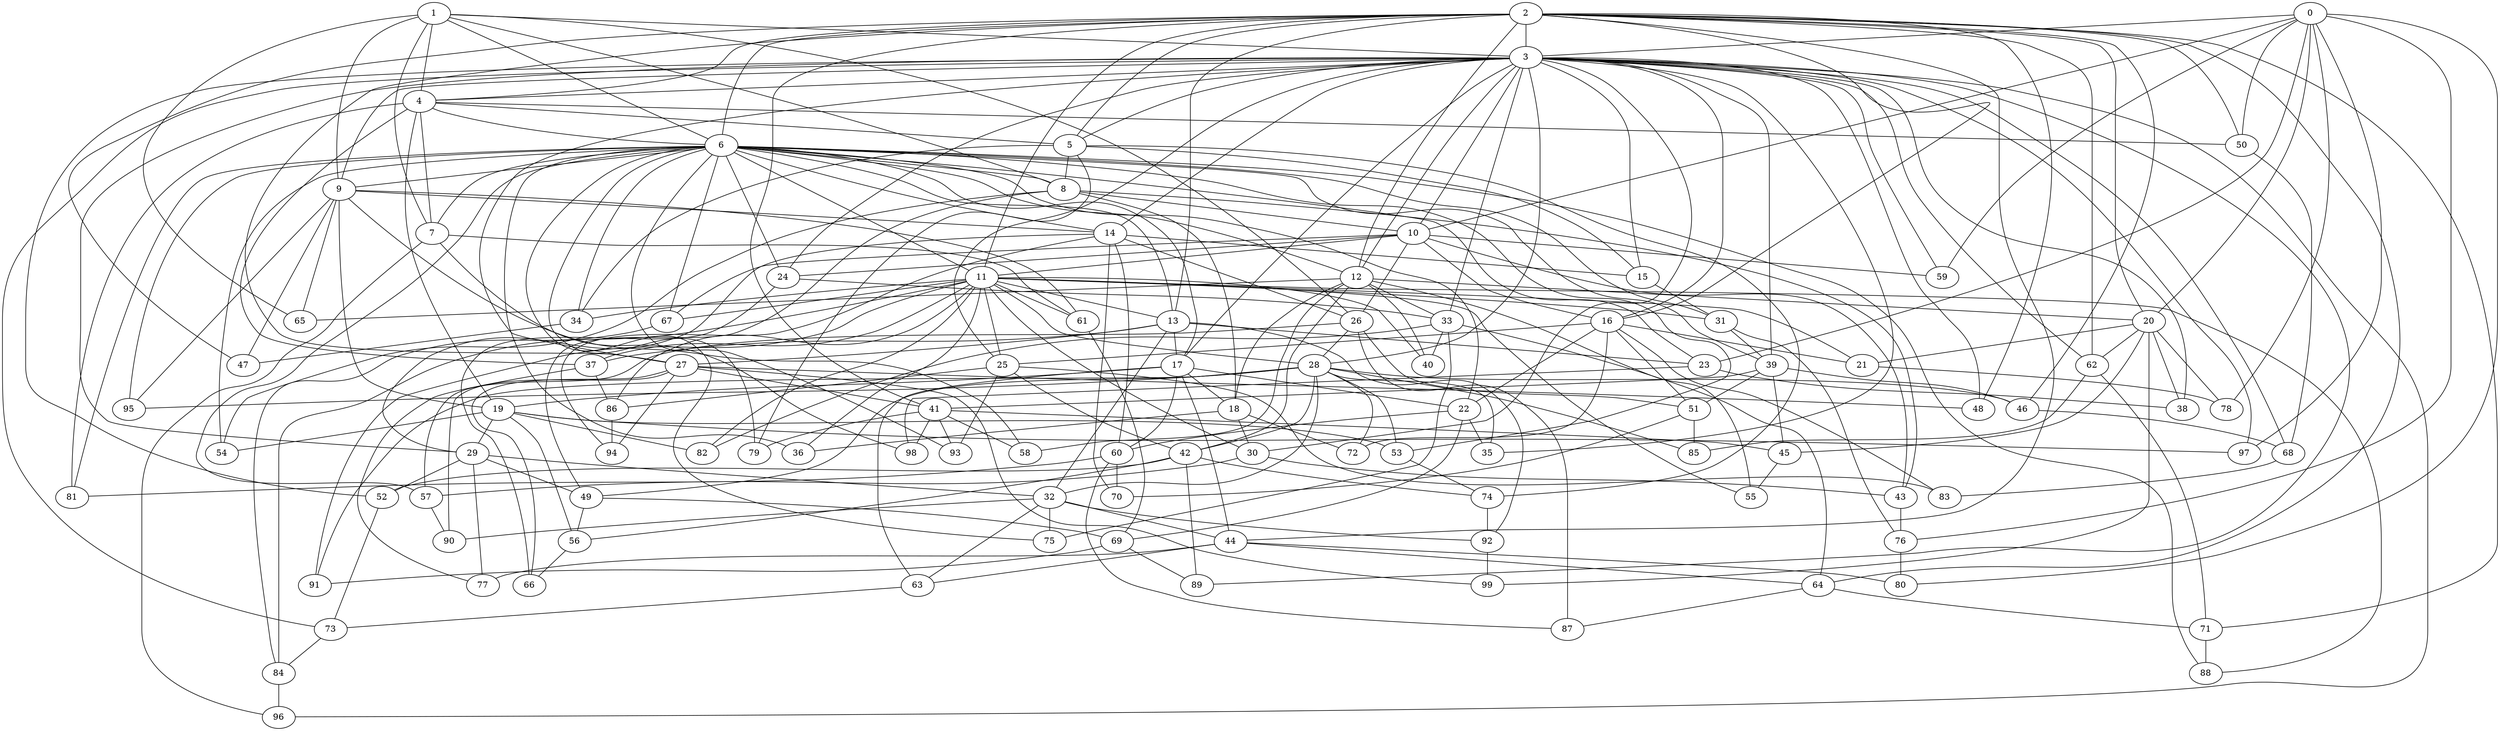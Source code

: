 strict graph "barabasi_albert_graph(100,3)" {
0;
1;
2;
3;
4;
5;
6;
7;
8;
9;
10;
11;
12;
13;
14;
15;
16;
17;
18;
19;
20;
21;
22;
23;
24;
25;
26;
27;
28;
29;
30;
31;
32;
33;
34;
35;
36;
37;
38;
39;
40;
41;
42;
43;
44;
45;
46;
47;
48;
49;
50;
51;
52;
53;
54;
55;
56;
57;
58;
59;
60;
61;
62;
63;
64;
65;
66;
67;
68;
69;
70;
71;
72;
73;
74;
75;
76;
77;
78;
79;
80;
81;
82;
83;
84;
85;
86;
87;
88;
89;
90;
91;
92;
93;
94;
95;
96;
97;
98;
99;
0 -- 97  [is_available=True, prob="0.115287752775"];
0 -- 3  [is_available=True, prob="0.0260998293832"];
0 -- 10  [is_available=True, prob="0.782355304937"];
0 -- 76  [is_available=True, prob="0.902144721149"];
0 -- 78  [is_available=True, prob="1.0"];
0 -- 80  [is_available=True, prob="0.339531589805"];
0 -- 50  [is_available=True, prob="0.281848598336"];
0 -- 20  [is_available=True, prob="0.182394335434"];
0 -- 23  [is_available=True, prob="0.896491184909"];
0 -- 59  [is_available=True, prob="0.30010491364"];
1 -- 65  [is_available=True, prob="0.577502653369"];
1 -- 3  [is_available=True, prob="1.0"];
1 -- 4  [is_available=True, prob="0.505434035847"];
1 -- 6  [is_available=True, prob="0.844123138075"];
1 -- 7  [is_available=True, prob="0.835157736261"];
1 -- 8  [is_available=True, prob="0.563817923317"];
1 -- 9  [is_available=True, prob="0.69865507621"];
1 -- 26  [is_available=True, prob="0.369563048618"];
2 -- 64  [is_available=True, prob="0.963005963889"];
2 -- 48  [is_available=True, prob="0.764237501548"];
2 -- 3  [is_available=True, prob="1.0"];
2 -- 4  [is_available=True, prob="0.965757459108"];
2 -- 5  [is_available=True, prob="0.890648568861"];
2 -- 6  [is_available=True, prob="1.0"];
2 -- 47  [is_available=True, prob="0.96139663367"];
2 -- 41  [is_available=True, prob="0.835584445704"];
2 -- 11  [is_available=True, prob="0.9996620862"];
2 -- 12  [is_available=True, prob="0.516806868726"];
2 -- 13  [is_available=True, prob="0.0739582555063"];
2 -- 46  [is_available=True, prob="0.666645008753"];
2 -- 44  [is_available=True, prob="0.00778954049885"];
2 -- 16  [is_available=True, prob="0.793135580326"];
2 -- 50  [is_available=True, prob="0.993808915587"];
2 -- 20  [is_available=True, prob="0.835406866984"];
2 -- 71  [is_available=True, prob="0.203877722254"];
2 -- 27  [is_available=True, prob="0.609107496897"];
2 -- 62  [is_available=True, prob="0.449379565966"];
3 -- 4  [is_available=True, prob="0.490682560549"];
3 -- 5  [is_available=True, prob="0.768794035327"];
3 -- 9  [is_available=True, prob="0.413864829687"];
3 -- 10  [is_available=True, prob="1.0"];
3 -- 12  [is_available=True, prob="0.514866374381"];
3 -- 14  [is_available=True, prob="0.210073769523"];
3 -- 15  [is_available=True, prob="1.0"];
3 -- 16  [is_available=True, prob="0.892154134821"];
3 -- 17  [is_available=True, prob="0.499626757049"];
3 -- 24  [is_available=True, prob="0.366505654813"];
3 -- 25  [is_available=True, prob="0.205081404654"];
3 -- 27  [is_available=True, prob="0.531681076317"];
3 -- 28  [is_available=True, prob="0.485304862214"];
3 -- 29  [is_available=True, prob="0.564153333347"];
3 -- 30  [is_available=True, prob="0.202554608722"];
3 -- 33  [is_available=True, prob="1.0"];
3 -- 35  [is_available=True, prob="0.741078532381"];
3 -- 38  [is_available=True, prob="0.582252244077"];
3 -- 39  [is_available=True, prob="0.177529893748"];
3 -- 48  [is_available=True, prob="0.492907382232"];
3 -- 52  [is_available=True, prob="0.684328477403"];
3 -- 59  [is_available=True, prob="0.467775131821"];
3 -- 62  [is_available=True, prob="0.149053354524"];
3 -- 68  [is_available=True, prob="0.736597948506"];
3 -- 73  [is_available=True, prob="1.0"];
3 -- 89  [is_available=True, prob="0.304886744354"];
3 -- 96  [is_available=True, prob="0.329482303764"];
3 -- 97  [is_available=True, prob="0.0726083065171"];
4 -- 5  [is_available=True, prob="0.522572414146"];
4 -- 6  [is_available=True, prob="0.189154508565"];
4 -- 7  [is_available=True, prob="0.864653044507"];
4 -- 81  [is_available=True, prob="0.626816135673"];
4 -- 50  [is_available=True, prob="0.648413136252"];
4 -- 19  [is_available=True, prob="1.0"];
4 -- 37  [is_available=True, prob="0.733418310213"];
5 -- 8  [is_available=True, prob="0.60848282614"];
5 -- 74  [is_available=True, prob="1.0"];
5 -- 34  [is_available=True, prob="0.707186255519"];
5 -- 15  [is_available=True, prob="0.772213411742"];
5 -- 79  [is_available=True, prob="0.386444052032"];
6 -- 7  [is_available=True, prob="1.0"];
6 -- 8  [is_available=True, prob="0.496304517378"];
6 -- 9  [is_available=True, prob="0.578579557287"];
6 -- 11  [is_available=True, prob="0.706909548366"];
6 -- 12  [is_available=True, prob="1.0"];
6 -- 13  [is_available=True, prob="0.78549424721"];
6 -- 14  [is_available=True, prob="0.716387183554"];
6 -- 17  [is_available=True, prob="0.73302787129"];
6 -- 22  [is_available=True, prob="0.506804356978"];
6 -- 23  [is_available=True, prob="0.071432569213"];
6 -- 24  [is_available=True, prob="0.343466701415"];
6 -- 31  [is_available=True, prob="0.592059468458"];
6 -- 34  [is_available=True, prob="0.580709068979"];
6 -- 36  [is_available=True, prob="1.0"];
6 -- 39  [is_available=True, prob="0.827117583831"];
6 -- 53  [is_available=True, prob="0.245117932766"];
6 -- 54  [is_available=True, prob="0.66678450984"];
6 -- 57  [is_available=True, prob="0.869035318375"];
6 -- 67  [is_available=True, prob="0.637403670366"];
6 -- 75  [is_available=True, prob="0.855203623973"];
6 -- 79  [is_available=True, prob="0.32995656173"];
6 -- 81  [is_available=True, prob="0.227307644111"];
6 -- 88  [is_available=True, prob="0.308794333984"];
6 -- 93  [is_available=True, prob="0.943249620254"];
6 -- 95  [is_available=True, prob="0.862094524025"];
7 -- 96  [is_available=True, prob="0.355574646023"];
7 -- 98  [is_available=True, prob="0.55793540401"];
7 -- 61  [is_available=True, prob="0.239954428531"];
8 -- 10  [is_available=True, prob="0.496787459921"];
8 -- 43  [is_available=True, prob="0.368194514476"];
8 -- 49  [is_available=True, prob="0.240730633055"];
8 -- 18  [is_available=True, prob="0.14171085665"];
8 -- 54  [is_available=True, prob="0.615113358908"];
9 -- 65  [is_available=True, prob="0.739029755504"];
9 -- 14  [is_available=True, prob="0.328470106873"];
9 -- 47  [is_available=True, prob="0.926715223331"];
9 -- 19  [is_available=True, prob="0.190102693069"];
9 -- 58  [is_available=True, prob="0.885296392585"];
9 -- 61  [is_available=True, prob="0.16113982118"];
9 -- 95  [is_available=True, prob="0.875034861388"];
10 -- 11  [is_available=True, prob="0.211712431516"];
10 -- 16  [is_available=True, prob="0.511706340103"];
10 -- 43  [is_available=True, prob="0.0140095923013"];
10 -- 67  [is_available=True, prob="0.35589146142"];
10 -- 24  [is_available=True, prob="1.0"];
10 -- 26  [is_available=True, prob="0.666820499218"];
10 -- 59  [is_available=True, prob="1.0"];
11 -- 34  [is_available=True, prob="1.0"];
11 -- 36  [is_available=True, prob="0.805618387249"];
11 -- 37  [is_available=True, prob="0.783317707801"];
11 -- 40  [is_available=True, prob="1.0"];
11 -- 13  [is_available=True, prob="0.324339496524"];
11 -- 82  [is_available=True, prob="1.0"];
11 -- 67  [is_available=True, prob="1.0"];
11 -- 84  [is_available=True, prob="1.0"];
11 -- 21  [is_available=True, prob="1.0"];
11 -- 86  [is_available=True, prob="0.206680079839"];
11 -- 55  [is_available=True, prob="1.0"];
11 -- 88  [is_available=True, prob="0.495478118486"];
11 -- 25  [is_available=True, prob="1.0"];
11 -- 91  [is_available=True, prob="0.408002871841"];
11 -- 28  [is_available=True, prob="0.580381141639"];
11 -- 61  [is_available=True, prob="1.0"];
11 -- 30  [is_available=True, prob="1.0"];
11 -- 31  [is_available=True, prob="0.557245062022"];
12 -- 33  [is_available=True, prob="0.339696410509"];
12 -- 65  [is_available=True, prob="1.0"];
12 -- 40  [is_available=True, prob="0.12942956408"];
12 -- 42  [is_available=True, prob="0.643526085535"];
12 -- 18  [is_available=True, prob="0.479900272917"];
12 -- 20  [is_available=True, prob="0.957986772961"];
12 -- 55  [is_available=True, prob="1.0"];
12 -- 58  [is_available=True, prob="0.712464056531"];
13 -- 32  [is_available=True, prob="0.0643603470096"];
13 -- 37  [is_available=True, prob="1.0"];
13 -- 17  [is_available=True, prob="1.0"];
13 -- 23  [is_available=True, prob="0.738040528981"];
13 -- 27  [is_available=True, prob="1.0"];
13 -- 92  [is_available=True, prob="1.0"];
14 -- 70  [is_available=True, prob="0.658307550006"];
14 -- 15  [is_available=True, prob="0.449608961166"];
14 -- 26  [is_available=True, prob="0.0640573797623"];
14 -- 60  [is_available=True, prob="0.529406093323"];
14 -- 29  [is_available=True, prob="0.318006657385"];
14 -- 94  [is_available=True, prob="0.57317945248"];
15 -- 31  [is_available=True, prob="1.0"];
16 -- 72  [is_available=True, prob="0.0835126642593"];
16 -- 83  [is_available=True, prob="0.634102945286"];
16 -- 51  [is_available=True, prob="1.0"];
16 -- 21  [is_available=True, prob="0.629576551508"];
16 -- 22  [is_available=True, prob="0.902081626572"];
16 -- 25  [is_available=True, prob="0.941697566681"];
17 -- 44  [is_available=True, prob="0.750038579078"];
17 -- 18  [is_available=True, prob="0.529950580127"];
17 -- 19  [is_available=True, prob="0.618625848901"];
17 -- 22  [is_available=True, prob="0.0168606500747"];
17 -- 60  [is_available=True, prob="0.379863085476"];
17 -- 63  [is_available=True, prob="0.528900619182"];
18 -- 36  [is_available=True, prob="0.103626613878"];
18 -- 72  [is_available=True, prob="1.0"];
18 -- 30  [is_available=True, prob="0.929652654042"];
19 -- 97  [is_available=True, prob="0.217683987754"];
19 -- 82  [is_available=True, prob="0.777919684222"];
19 -- 53  [is_available=True, prob="0.807579181393"];
19 -- 54  [is_available=True, prob="0.137012237158"];
19 -- 56  [is_available=True, prob="1.0"];
19 -- 29  [is_available=True, prob="0.291057255788"];
20 -- 99  [is_available=True, prob="0.83218993413"];
20 -- 38  [is_available=True, prob="0.0844848603894"];
20 -- 45  [is_available=True, prob="0.369157512386"];
20 -- 78  [is_available=True, prob="0.971502127563"];
20 -- 21  [is_available=True, prob="0.791568169003"];
20 -- 62  [is_available=True, prob="0.215279328401"];
21 -- 78  [is_available=True, prob="0.565814526927"];
22 -- 35  [is_available=True, prob="0.024302719815"];
22 -- 69  [is_available=True, prob="0.968849047977"];
22 -- 60  [is_available=True, prob="0.10362942244"];
23 -- 98  [is_available=True, prob="0.443582401783"];
23 -- 38  [is_available=True, prob="1.0"];
24 -- 33  [is_available=True, prob="1.0"];
24 -- 66  [is_available=True, prob="0.679655216121"];
25 -- 42  [is_available=True, prob="0.954057435548"];
25 -- 83  [is_available=True, prob="0.0765434818542"];
25 -- 86  [is_available=True, prob="0.827822870504"];
25 -- 93  [is_available=True, prob="0.418157134708"];
26 -- 51  [is_available=True, prob="0.21833976997"];
26 -- 87  [is_available=True, prob="0.446847245875"];
26 -- 57  [is_available=True, prob="0.244424364707"];
26 -- 28  [is_available=True, prob="0.7158007657"];
27 -- 41  [is_available=True, prob="0.265201637142"];
27 -- 66  [is_available=True, prob="0.795269327889"];
27 -- 48  [is_available=True, prob="0.496754213795"];
27 -- 99  [is_available=True, prob="0.356599647239"];
27 -- 90  [is_available=True, prob="0.209424593997"];
27 -- 94  [is_available=True, prob="1.0"];
28 -- 32  [is_available=True, prob="0.491024882321"];
28 -- 95  [is_available=True, prob="0.233450583133"];
28 -- 72  [is_available=True, prob="1.0"];
28 -- 42  [is_available=True, prob="1.0"];
28 -- 46  [is_available=True, prob="0.0525977447088"];
28 -- 49  [is_available=True, prob="1.0"];
28 -- 35  [is_available=True, prob="0.0265029251845"];
28 -- 53  [is_available=True, prob="0.706697393891"];
28 -- 91  [is_available=True, prob="0.686738764225"];
28 -- 85  [is_available=True, prob="1.0"];
29 -- 32  [is_available=True, prob="0.436846491637"];
29 -- 77  [is_available=True, prob="0.883841320535"];
29 -- 49  [is_available=True, prob="0.580271193518"];
29 -- 52  [is_available=True, prob="0.15283640598"];
30 -- 43  [is_available=True, prob="0.558434101727"];
30 -- 57  [is_available=True, prob="1.0"];
31 -- 39  [is_available=True, prob="1.0"];
31 -- 76  [is_available=True, prob="1.0"];
32 -- 92  [is_available=True, prob="0.0112216863346"];
32 -- 75  [is_available=True, prob="1.0"];
32 -- 44  [is_available=True, prob="0.365257942511"];
32 -- 90  [is_available=True, prob="0.602742139395"];
32 -- 63  [is_available=True, prob="1.0"];
33 -- 64  [is_available=True, prob="0.186753642087"];
33 -- 40  [is_available=True, prob="1.0"];
33 -- 75  [is_available=True, prob="0.853335300651"];
33 -- 82  [is_available=True, prob="0.23164159755"];
34 -- 47  [is_available=True, prob="0.403230485118"];
37 -- 86  [is_available=True, prob="1.0"];
37 -- 77  [is_available=True, prob="0.197164882874"];
39 -- 41  [is_available=True, prob="0.149524659281"];
39 -- 45  [is_available=True, prob="0.695722870208"];
39 -- 46  [is_available=True, prob="0.399700306659"];
39 -- 51  [is_available=True, prob="0.723945245296"];
41 -- 98  [is_available=True, prob="1.0"];
41 -- 45  [is_available=True, prob="0.629883346848"];
41 -- 79  [is_available=True, prob="1.0"];
41 -- 58  [is_available=True, prob="0.201532722659"];
41 -- 93  [is_available=True, prob="0.908160040842"];
42 -- 74  [is_available=True, prob="0.649651721745"];
42 -- 52  [is_available=True, prob="0.843638284631"];
42 -- 89  [is_available=True, prob="0.58797942248"];
42 -- 56  [is_available=True, prob="0.994697247731"];
43 -- 76  [is_available=True, prob="0.433242989762"];
44 -- 64  [is_available=True, prob="0.931868288614"];
44 -- 77  [is_available=True, prob="0.52615363808"];
44 -- 80  [is_available=True, prob="0.948844170515"];
44 -- 63  [is_available=True, prob="1.0"];
45 -- 55  [is_available=True, prob="0.988178121426"];
46 -- 68  [is_available=True, prob="0.861618963223"];
49 -- 56  [is_available=True, prob="0.435792267779"];
49 -- 69  [is_available=True, prob="0.340313675022"];
50 -- 68  [is_available=True, prob="0.107755918916"];
51 -- 85  [is_available=True, prob="0.0712167183775"];
51 -- 70  [is_available=True, prob="0.718017792378"];
52 -- 73  [is_available=True, prob="0.67001738061"];
53 -- 74  [is_available=True, prob="0.258602595829"];
56 -- 66  [is_available=True, prob="1.0"];
57 -- 90  [is_available=True, prob="1.0"];
60 -- 70  [is_available=True, prob="0.447082415045"];
60 -- 81  [is_available=True, prob="0.871673659279"];
60 -- 87  [is_available=True, prob="1.0"];
61 -- 69  [is_available=True, prob="0.727354633334"];
62 -- 85  [is_available=True, prob="0.598263182069"];
62 -- 71  [is_available=True, prob="0.754841448924"];
63 -- 73  [is_available=True, prob="0.32583533754"];
64 -- 87  [is_available=True, prob="0.473627125215"];
64 -- 71  [is_available=True, prob="0.484324745473"];
67 -- 84  [is_available=True, prob="1.0"];
68 -- 83  [is_available=True, prob="0.351277879537"];
69 -- 91  [is_available=True, prob="0.118214362872"];
69 -- 89  [is_available=True, prob="0.658588152271"];
71 -- 88  [is_available=True, prob="1.0"];
73 -- 84  [is_available=True, prob="0.636050791583"];
74 -- 92  [is_available=True, prob="0.302956191553"];
76 -- 80  [is_available=True, prob="0.578815437216"];
84 -- 96  [is_available=True, prob="0.15513458767"];
86 -- 94  [is_available=True, prob="0.825498008565"];
92 -- 99  [is_available=True, prob="0.406203419471"];
}
